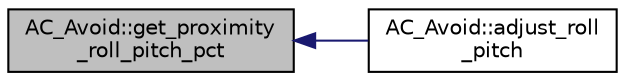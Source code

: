 digraph "AC_Avoid::get_proximity_roll_pitch_pct"
{
 // INTERACTIVE_SVG=YES
  edge [fontname="Helvetica",fontsize="10",labelfontname="Helvetica",labelfontsize="10"];
  node [fontname="Helvetica",fontsize="10",shape=record];
  rankdir="LR";
  Node1 [label="AC_Avoid::get_proximity\l_roll_pitch_pct",height=0.2,width=0.4,color="black", fillcolor="grey75", style="filled", fontcolor="black"];
  Node1 -> Node2 [dir="back",color="midnightblue",fontsize="10",style="solid",fontname="Helvetica"];
  Node2 [label="AC_Avoid::adjust_roll\l_pitch",height=0.2,width=0.4,color="black", fillcolor="white", style="filled",URL="$classAC__Avoid.html#a836fb856e23b46260cadd85665077ea8"];
}
